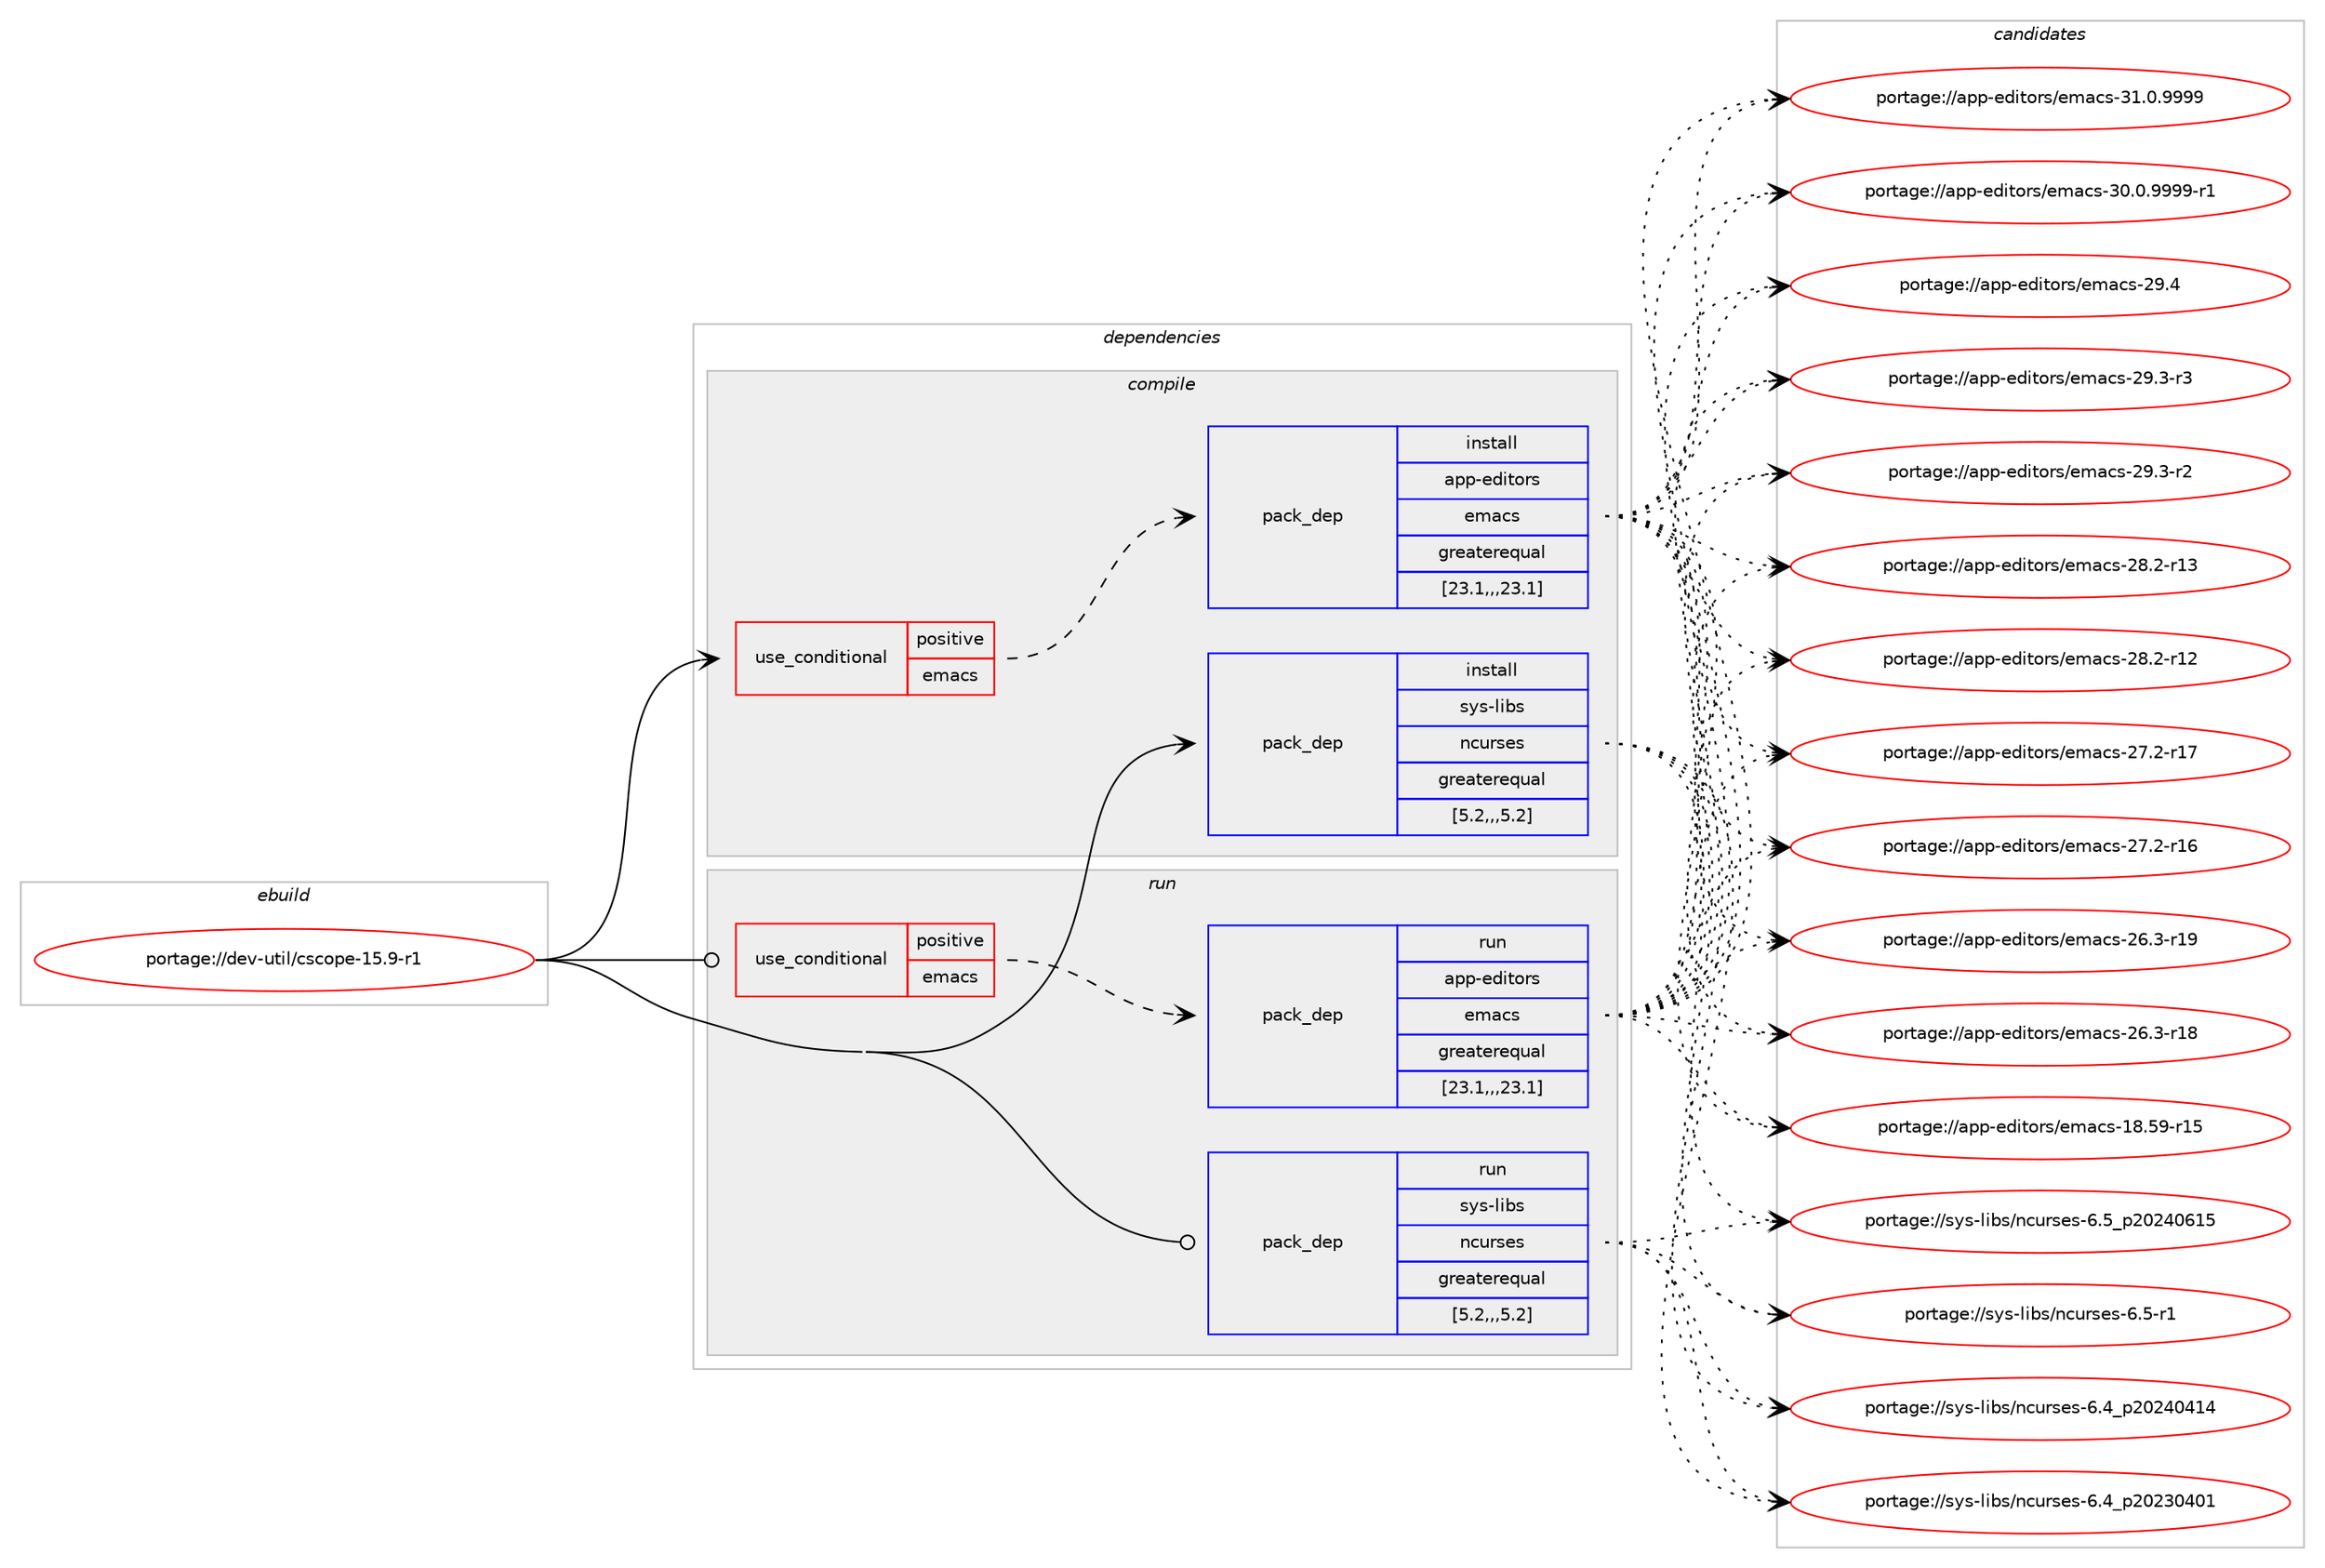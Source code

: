 digraph prolog {

# *************
# Graph options
# *************

newrank=true;
concentrate=true;
compound=true;
graph [rankdir=LR,fontname=Helvetica,fontsize=10,ranksep=1.5];#, ranksep=2.5, nodesep=0.2];
edge  [arrowhead=vee];
node  [fontname=Helvetica,fontsize=10];

# **********
# The ebuild
# **********

subgraph cluster_leftcol {
color=gray;
label=<<i>ebuild</i>>;
id [label="portage://dev-util/cscope-15.9-r1", color=red, width=4, href="../dev-util/cscope-15.9-r1.svg"];
}

# ****************
# The dependencies
# ****************

subgraph cluster_midcol {
color=gray;
label=<<i>dependencies</i>>;
subgraph cluster_compile {
fillcolor="#eeeeee";
style=filled;
label=<<i>compile</i>>;
subgraph cond59552 {
dependency212111 [label=<<TABLE BORDER="0" CELLBORDER="1" CELLSPACING="0" CELLPADDING="4"><TR><TD ROWSPAN="3" CELLPADDING="10">use_conditional</TD></TR><TR><TD>positive</TD></TR><TR><TD>emacs</TD></TR></TABLE>>, shape=none, color=red];
subgraph pack151160 {
dependency212112 [label=<<TABLE BORDER="0" CELLBORDER="1" CELLSPACING="0" CELLPADDING="4" WIDTH="220"><TR><TD ROWSPAN="6" CELLPADDING="30">pack_dep</TD></TR><TR><TD WIDTH="110">install</TD></TR><TR><TD>app-editors</TD></TR><TR><TD>emacs</TD></TR><TR><TD>greaterequal</TD></TR><TR><TD>[23.1,,,23.1]</TD></TR></TABLE>>, shape=none, color=blue];
}
dependency212111:e -> dependency212112:w [weight=20,style="dashed",arrowhead="vee"];
}
id:e -> dependency212111:w [weight=20,style="solid",arrowhead="vee"];
subgraph pack151161 {
dependency212113 [label=<<TABLE BORDER="0" CELLBORDER="1" CELLSPACING="0" CELLPADDING="4" WIDTH="220"><TR><TD ROWSPAN="6" CELLPADDING="30">pack_dep</TD></TR><TR><TD WIDTH="110">install</TD></TR><TR><TD>sys-libs</TD></TR><TR><TD>ncurses</TD></TR><TR><TD>greaterequal</TD></TR><TR><TD>[5.2,,,5.2]</TD></TR></TABLE>>, shape=none, color=blue];
}
id:e -> dependency212113:w [weight=20,style="solid",arrowhead="vee"];
}
subgraph cluster_compileandrun {
fillcolor="#eeeeee";
style=filled;
label=<<i>compile and run</i>>;
}
subgraph cluster_run {
fillcolor="#eeeeee";
style=filled;
label=<<i>run</i>>;
subgraph cond59553 {
dependency212114 [label=<<TABLE BORDER="0" CELLBORDER="1" CELLSPACING="0" CELLPADDING="4"><TR><TD ROWSPAN="3" CELLPADDING="10">use_conditional</TD></TR><TR><TD>positive</TD></TR><TR><TD>emacs</TD></TR></TABLE>>, shape=none, color=red];
subgraph pack151162 {
dependency212115 [label=<<TABLE BORDER="0" CELLBORDER="1" CELLSPACING="0" CELLPADDING="4" WIDTH="220"><TR><TD ROWSPAN="6" CELLPADDING="30">pack_dep</TD></TR><TR><TD WIDTH="110">run</TD></TR><TR><TD>app-editors</TD></TR><TR><TD>emacs</TD></TR><TR><TD>greaterequal</TD></TR><TR><TD>[23.1,,,23.1]</TD></TR></TABLE>>, shape=none, color=blue];
}
dependency212114:e -> dependency212115:w [weight=20,style="dashed",arrowhead="vee"];
}
id:e -> dependency212114:w [weight=20,style="solid",arrowhead="odot"];
subgraph pack151163 {
dependency212116 [label=<<TABLE BORDER="0" CELLBORDER="1" CELLSPACING="0" CELLPADDING="4" WIDTH="220"><TR><TD ROWSPAN="6" CELLPADDING="30">pack_dep</TD></TR><TR><TD WIDTH="110">run</TD></TR><TR><TD>sys-libs</TD></TR><TR><TD>ncurses</TD></TR><TR><TD>greaterequal</TD></TR><TR><TD>[5.2,,,5.2]</TD></TR></TABLE>>, shape=none, color=blue];
}
id:e -> dependency212116:w [weight=20,style="solid",arrowhead="odot"];
}
}

# **************
# The candidates
# **************

subgraph cluster_choices {
rank=same;
color=gray;
label=<<i>candidates</i>>;

subgraph choice151160 {
color=black;
nodesep=1;
choice971121124510110010511611111411547101109979911545514946484657575757 [label="portage://app-editors/emacs-31.0.9999", color=red, width=4,href="../app-editors/emacs-31.0.9999.svg"];
choice9711211245101100105116111114115471011099799115455148464846575757574511449 [label="portage://app-editors/emacs-30.0.9999-r1", color=red, width=4,href="../app-editors/emacs-30.0.9999-r1.svg"];
choice97112112451011001051161111141154710110997991154550574652 [label="portage://app-editors/emacs-29.4", color=red, width=4,href="../app-editors/emacs-29.4.svg"];
choice971121124510110010511611111411547101109979911545505746514511451 [label="portage://app-editors/emacs-29.3-r3", color=red, width=4,href="../app-editors/emacs-29.3-r3.svg"];
choice971121124510110010511611111411547101109979911545505746514511450 [label="portage://app-editors/emacs-29.3-r2", color=red, width=4,href="../app-editors/emacs-29.3-r2.svg"];
choice97112112451011001051161111141154710110997991154550564650451144951 [label="portage://app-editors/emacs-28.2-r13", color=red, width=4,href="../app-editors/emacs-28.2-r13.svg"];
choice97112112451011001051161111141154710110997991154550564650451144950 [label="portage://app-editors/emacs-28.2-r12", color=red, width=4,href="../app-editors/emacs-28.2-r12.svg"];
choice97112112451011001051161111141154710110997991154550554650451144955 [label="portage://app-editors/emacs-27.2-r17", color=red, width=4,href="../app-editors/emacs-27.2-r17.svg"];
choice97112112451011001051161111141154710110997991154550554650451144954 [label="portage://app-editors/emacs-27.2-r16", color=red, width=4,href="../app-editors/emacs-27.2-r16.svg"];
choice97112112451011001051161111141154710110997991154550544651451144957 [label="portage://app-editors/emacs-26.3-r19", color=red, width=4,href="../app-editors/emacs-26.3-r19.svg"];
choice97112112451011001051161111141154710110997991154550544651451144956 [label="portage://app-editors/emacs-26.3-r18", color=red, width=4,href="../app-editors/emacs-26.3-r18.svg"];
choice9711211245101100105116111114115471011099799115454956465357451144953 [label="portage://app-editors/emacs-18.59-r15", color=red, width=4,href="../app-editors/emacs-18.59-r15.svg"];
dependency212112:e -> choice971121124510110010511611111411547101109979911545514946484657575757:w [style=dotted,weight="100"];
dependency212112:e -> choice9711211245101100105116111114115471011099799115455148464846575757574511449:w [style=dotted,weight="100"];
dependency212112:e -> choice97112112451011001051161111141154710110997991154550574652:w [style=dotted,weight="100"];
dependency212112:e -> choice971121124510110010511611111411547101109979911545505746514511451:w [style=dotted,weight="100"];
dependency212112:e -> choice971121124510110010511611111411547101109979911545505746514511450:w [style=dotted,weight="100"];
dependency212112:e -> choice97112112451011001051161111141154710110997991154550564650451144951:w [style=dotted,weight="100"];
dependency212112:e -> choice97112112451011001051161111141154710110997991154550564650451144950:w [style=dotted,weight="100"];
dependency212112:e -> choice97112112451011001051161111141154710110997991154550554650451144955:w [style=dotted,weight="100"];
dependency212112:e -> choice97112112451011001051161111141154710110997991154550554650451144954:w [style=dotted,weight="100"];
dependency212112:e -> choice97112112451011001051161111141154710110997991154550544651451144957:w [style=dotted,weight="100"];
dependency212112:e -> choice97112112451011001051161111141154710110997991154550544651451144956:w [style=dotted,weight="100"];
dependency212112:e -> choice9711211245101100105116111114115471011099799115454956465357451144953:w [style=dotted,weight="100"];
}
subgraph choice151161 {
color=black;
nodesep=1;
choice1151211154510810598115471109911711411510111545544653951125048505248544953 [label="portage://sys-libs/ncurses-6.5_p20240615", color=red, width=4,href="../sys-libs/ncurses-6.5_p20240615.svg"];
choice11512111545108105981154711099117114115101115455446534511449 [label="portage://sys-libs/ncurses-6.5-r1", color=red, width=4,href="../sys-libs/ncurses-6.5-r1.svg"];
choice1151211154510810598115471109911711411510111545544652951125048505248524952 [label="portage://sys-libs/ncurses-6.4_p20240414", color=red, width=4,href="../sys-libs/ncurses-6.4_p20240414.svg"];
choice1151211154510810598115471109911711411510111545544652951125048505148524849 [label="portage://sys-libs/ncurses-6.4_p20230401", color=red, width=4,href="../sys-libs/ncurses-6.4_p20230401.svg"];
dependency212113:e -> choice1151211154510810598115471109911711411510111545544653951125048505248544953:w [style=dotted,weight="100"];
dependency212113:e -> choice11512111545108105981154711099117114115101115455446534511449:w [style=dotted,weight="100"];
dependency212113:e -> choice1151211154510810598115471109911711411510111545544652951125048505248524952:w [style=dotted,weight="100"];
dependency212113:e -> choice1151211154510810598115471109911711411510111545544652951125048505148524849:w [style=dotted,weight="100"];
}
subgraph choice151162 {
color=black;
nodesep=1;
choice971121124510110010511611111411547101109979911545514946484657575757 [label="portage://app-editors/emacs-31.0.9999", color=red, width=4,href="../app-editors/emacs-31.0.9999.svg"];
choice9711211245101100105116111114115471011099799115455148464846575757574511449 [label="portage://app-editors/emacs-30.0.9999-r1", color=red, width=4,href="../app-editors/emacs-30.0.9999-r1.svg"];
choice97112112451011001051161111141154710110997991154550574652 [label="portage://app-editors/emacs-29.4", color=red, width=4,href="../app-editors/emacs-29.4.svg"];
choice971121124510110010511611111411547101109979911545505746514511451 [label="portage://app-editors/emacs-29.3-r3", color=red, width=4,href="../app-editors/emacs-29.3-r3.svg"];
choice971121124510110010511611111411547101109979911545505746514511450 [label="portage://app-editors/emacs-29.3-r2", color=red, width=4,href="../app-editors/emacs-29.3-r2.svg"];
choice97112112451011001051161111141154710110997991154550564650451144951 [label="portage://app-editors/emacs-28.2-r13", color=red, width=4,href="../app-editors/emacs-28.2-r13.svg"];
choice97112112451011001051161111141154710110997991154550564650451144950 [label="portage://app-editors/emacs-28.2-r12", color=red, width=4,href="../app-editors/emacs-28.2-r12.svg"];
choice97112112451011001051161111141154710110997991154550554650451144955 [label="portage://app-editors/emacs-27.2-r17", color=red, width=4,href="../app-editors/emacs-27.2-r17.svg"];
choice97112112451011001051161111141154710110997991154550554650451144954 [label="portage://app-editors/emacs-27.2-r16", color=red, width=4,href="../app-editors/emacs-27.2-r16.svg"];
choice97112112451011001051161111141154710110997991154550544651451144957 [label="portage://app-editors/emacs-26.3-r19", color=red, width=4,href="../app-editors/emacs-26.3-r19.svg"];
choice97112112451011001051161111141154710110997991154550544651451144956 [label="portage://app-editors/emacs-26.3-r18", color=red, width=4,href="../app-editors/emacs-26.3-r18.svg"];
choice9711211245101100105116111114115471011099799115454956465357451144953 [label="portage://app-editors/emacs-18.59-r15", color=red, width=4,href="../app-editors/emacs-18.59-r15.svg"];
dependency212115:e -> choice971121124510110010511611111411547101109979911545514946484657575757:w [style=dotted,weight="100"];
dependency212115:e -> choice9711211245101100105116111114115471011099799115455148464846575757574511449:w [style=dotted,weight="100"];
dependency212115:e -> choice97112112451011001051161111141154710110997991154550574652:w [style=dotted,weight="100"];
dependency212115:e -> choice971121124510110010511611111411547101109979911545505746514511451:w [style=dotted,weight="100"];
dependency212115:e -> choice971121124510110010511611111411547101109979911545505746514511450:w [style=dotted,weight="100"];
dependency212115:e -> choice97112112451011001051161111141154710110997991154550564650451144951:w [style=dotted,weight="100"];
dependency212115:e -> choice97112112451011001051161111141154710110997991154550564650451144950:w [style=dotted,weight="100"];
dependency212115:e -> choice97112112451011001051161111141154710110997991154550554650451144955:w [style=dotted,weight="100"];
dependency212115:e -> choice97112112451011001051161111141154710110997991154550554650451144954:w [style=dotted,weight="100"];
dependency212115:e -> choice97112112451011001051161111141154710110997991154550544651451144957:w [style=dotted,weight="100"];
dependency212115:e -> choice97112112451011001051161111141154710110997991154550544651451144956:w [style=dotted,weight="100"];
dependency212115:e -> choice9711211245101100105116111114115471011099799115454956465357451144953:w [style=dotted,weight="100"];
}
subgraph choice151163 {
color=black;
nodesep=1;
choice1151211154510810598115471109911711411510111545544653951125048505248544953 [label="portage://sys-libs/ncurses-6.5_p20240615", color=red, width=4,href="../sys-libs/ncurses-6.5_p20240615.svg"];
choice11512111545108105981154711099117114115101115455446534511449 [label="portage://sys-libs/ncurses-6.5-r1", color=red, width=4,href="../sys-libs/ncurses-6.5-r1.svg"];
choice1151211154510810598115471109911711411510111545544652951125048505248524952 [label="portage://sys-libs/ncurses-6.4_p20240414", color=red, width=4,href="../sys-libs/ncurses-6.4_p20240414.svg"];
choice1151211154510810598115471109911711411510111545544652951125048505148524849 [label="portage://sys-libs/ncurses-6.4_p20230401", color=red, width=4,href="../sys-libs/ncurses-6.4_p20230401.svg"];
dependency212116:e -> choice1151211154510810598115471109911711411510111545544653951125048505248544953:w [style=dotted,weight="100"];
dependency212116:e -> choice11512111545108105981154711099117114115101115455446534511449:w [style=dotted,weight="100"];
dependency212116:e -> choice1151211154510810598115471109911711411510111545544652951125048505248524952:w [style=dotted,weight="100"];
dependency212116:e -> choice1151211154510810598115471109911711411510111545544652951125048505148524849:w [style=dotted,weight="100"];
}
}

}
